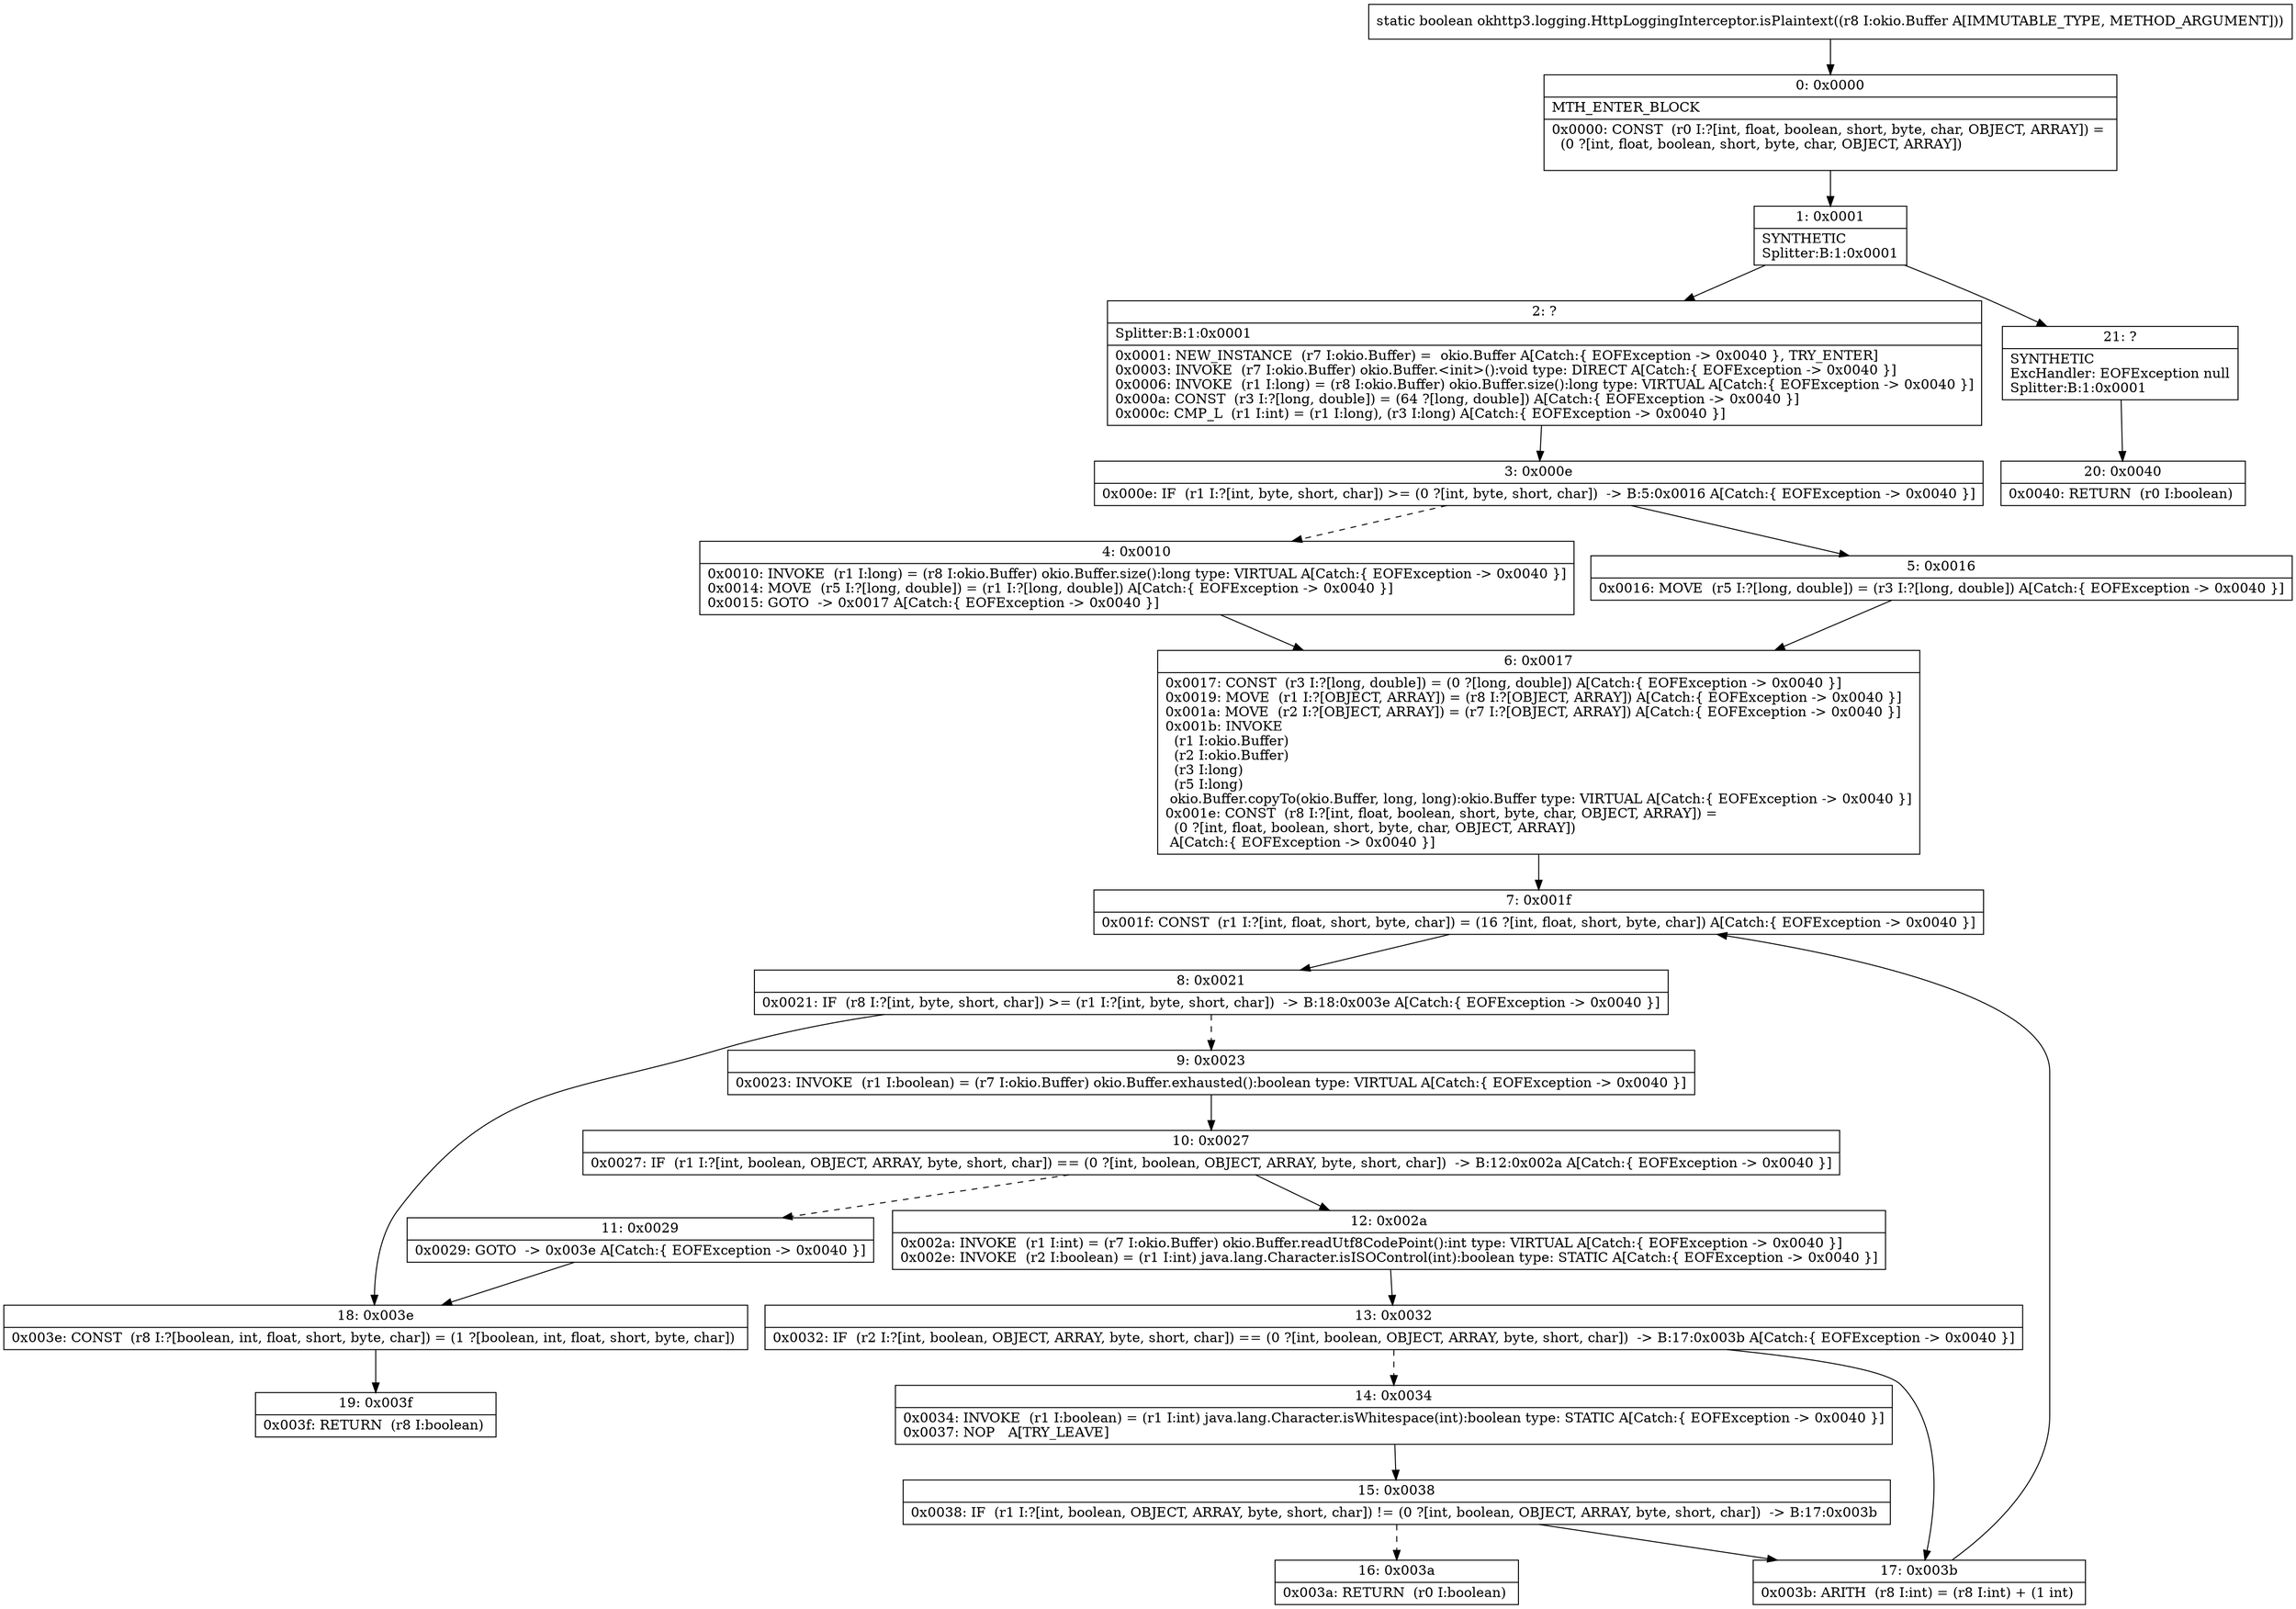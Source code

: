 digraph "CFG forokhttp3.logging.HttpLoggingInterceptor.isPlaintext(Lokio\/Buffer;)Z" {
Node_0 [shape=record,label="{0\:\ 0x0000|MTH_ENTER_BLOCK\l|0x0000: CONST  (r0 I:?[int, float, boolean, short, byte, char, OBJECT, ARRAY]) = \l  (0 ?[int, float, boolean, short, byte, char, OBJECT, ARRAY])\l \l}"];
Node_1 [shape=record,label="{1\:\ 0x0001|SYNTHETIC\lSplitter:B:1:0x0001\l}"];
Node_2 [shape=record,label="{2\:\ ?|Splitter:B:1:0x0001\l|0x0001: NEW_INSTANCE  (r7 I:okio.Buffer) =  okio.Buffer A[Catch:\{ EOFException \-\> 0x0040 \}, TRY_ENTER]\l0x0003: INVOKE  (r7 I:okio.Buffer) okio.Buffer.\<init\>():void type: DIRECT A[Catch:\{ EOFException \-\> 0x0040 \}]\l0x0006: INVOKE  (r1 I:long) = (r8 I:okio.Buffer) okio.Buffer.size():long type: VIRTUAL A[Catch:\{ EOFException \-\> 0x0040 \}]\l0x000a: CONST  (r3 I:?[long, double]) = (64 ?[long, double]) A[Catch:\{ EOFException \-\> 0x0040 \}]\l0x000c: CMP_L  (r1 I:int) = (r1 I:long), (r3 I:long) A[Catch:\{ EOFException \-\> 0x0040 \}]\l}"];
Node_3 [shape=record,label="{3\:\ 0x000e|0x000e: IF  (r1 I:?[int, byte, short, char]) \>= (0 ?[int, byte, short, char])  \-\> B:5:0x0016 A[Catch:\{ EOFException \-\> 0x0040 \}]\l}"];
Node_4 [shape=record,label="{4\:\ 0x0010|0x0010: INVOKE  (r1 I:long) = (r8 I:okio.Buffer) okio.Buffer.size():long type: VIRTUAL A[Catch:\{ EOFException \-\> 0x0040 \}]\l0x0014: MOVE  (r5 I:?[long, double]) = (r1 I:?[long, double]) A[Catch:\{ EOFException \-\> 0x0040 \}]\l0x0015: GOTO  \-\> 0x0017 A[Catch:\{ EOFException \-\> 0x0040 \}]\l}"];
Node_5 [shape=record,label="{5\:\ 0x0016|0x0016: MOVE  (r5 I:?[long, double]) = (r3 I:?[long, double]) A[Catch:\{ EOFException \-\> 0x0040 \}]\l}"];
Node_6 [shape=record,label="{6\:\ 0x0017|0x0017: CONST  (r3 I:?[long, double]) = (0 ?[long, double]) A[Catch:\{ EOFException \-\> 0x0040 \}]\l0x0019: MOVE  (r1 I:?[OBJECT, ARRAY]) = (r8 I:?[OBJECT, ARRAY]) A[Catch:\{ EOFException \-\> 0x0040 \}]\l0x001a: MOVE  (r2 I:?[OBJECT, ARRAY]) = (r7 I:?[OBJECT, ARRAY]) A[Catch:\{ EOFException \-\> 0x0040 \}]\l0x001b: INVOKE  \l  (r1 I:okio.Buffer)\l  (r2 I:okio.Buffer)\l  (r3 I:long)\l  (r5 I:long)\l okio.Buffer.copyTo(okio.Buffer, long, long):okio.Buffer type: VIRTUAL A[Catch:\{ EOFException \-\> 0x0040 \}]\l0x001e: CONST  (r8 I:?[int, float, boolean, short, byte, char, OBJECT, ARRAY]) = \l  (0 ?[int, float, boolean, short, byte, char, OBJECT, ARRAY])\l A[Catch:\{ EOFException \-\> 0x0040 \}]\l}"];
Node_7 [shape=record,label="{7\:\ 0x001f|0x001f: CONST  (r1 I:?[int, float, short, byte, char]) = (16 ?[int, float, short, byte, char]) A[Catch:\{ EOFException \-\> 0x0040 \}]\l}"];
Node_8 [shape=record,label="{8\:\ 0x0021|0x0021: IF  (r8 I:?[int, byte, short, char]) \>= (r1 I:?[int, byte, short, char])  \-\> B:18:0x003e A[Catch:\{ EOFException \-\> 0x0040 \}]\l}"];
Node_9 [shape=record,label="{9\:\ 0x0023|0x0023: INVOKE  (r1 I:boolean) = (r7 I:okio.Buffer) okio.Buffer.exhausted():boolean type: VIRTUAL A[Catch:\{ EOFException \-\> 0x0040 \}]\l}"];
Node_10 [shape=record,label="{10\:\ 0x0027|0x0027: IF  (r1 I:?[int, boolean, OBJECT, ARRAY, byte, short, char]) == (0 ?[int, boolean, OBJECT, ARRAY, byte, short, char])  \-\> B:12:0x002a A[Catch:\{ EOFException \-\> 0x0040 \}]\l}"];
Node_11 [shape=record,label="{11\:\ 0x0029|0x0029: GOTO  \-\> 0x003e A[Catch:\{ EOFException \-\> 0x0040 \}]\l}"];
Node_12 [shape=record,label="{12\:\ 0x002a|0x002a: INVOKE  (r1 I:int) = (r7 I:okio.Buffer) okio.Buffer.readUtf8CodePoint():int type: VIRTUAL A[Catch:\{ EOFException \-\> 0x0040 \}]\l0x002e: INVOKE  (r2 I:boolean) = (r1 I:int) java.lang.Character.isISOControl(int):boolean type: STATIC A[Catch:\{ EOFException \-\> 0x0040 \}]\l}"];
Node_13 [shape=record,label="{13\:\ 0x0032|0x0032: IF  (r2 I:?[int, boolean, OBJECT, ARRAY, byte, short, char]) == (0 ?[int, boolean, OBJECT, ARRAY, byte, short, char])  \-\> B:17:0x003b A[Catch:\{ EOFException \-\> 0x0040 \}]\l}"];
Node_14 [shape=record,label="{14\:\ 0x0034|0x0034: INVOKE  (r1 I:boolean) = (r1 I:int) java.lang.Character.isWhitespace(int):boolean type: STATIC A[Catch:\{ EOFException \-\> 0x0040 \}]\l0x0037: NOP   A[TRY_LEAVE]\l}"];
Node_15 [shape=record,label="{15\:\ 0x0038|0x0038: IF  (r1 I:?[int, boolean, OBJECT, ARRAY, byte, short, char]) != (0 ?[int, boolean, OBJECT, ARRAY, byte, short, char])  \-\> B:17:0x003b \l}"];
Node_16 [shape=record,label="{16\:\ 0x003a|0x003a: RETURN  (r0 I:boolean) \l}"];
Node_17 [shape=record,label="{17\:\ 0x003b|0x003b: ARITH  (r8 I:int) = (r8 I:int) + (1 int) \l}"];
Node_18 [shape=record,label="{18\:\ 0x003e|0x003e: CONST  (r8 I:?[boolean, int, float, short, byte, char]) = (1 ?[boolean, int, float, short, byte, char]) \l}"];
Node_19 [shape=record,label="{19\:\ 0x003f|0x003f: RETURN  (r8 I:boolean) \l}"];
Node_20 [shape=record,label="{20\:\ 0x0040|0x0040: RETURN  (r0 I:boolean) \l}"];
Node_21 [shape=record,label="{21\:\ ?|SYNTHETIC\lExcHandler: EOFException null\lSplitter:B:1:0x0001\l}"];
MethodNode[shape=record,label="{static boolean okhttp3.logging.HttpLoggingInterceptor.isPlaintext((r8 I:okio.Buffer A[IMMUTABLE_TYPE, METHOD_ARGUMENT])) }"];
MethodNode -> Node_0;
Node_0 -> Node_1;
Node_1 -> Node_2;
Node_1 -> Node_21;
Node_2 -> Node_3;
Node_3 -> Node_4[style=dashed];
Node_3 -> Node_5;
Node_4 -> Node_6;
Node_5 -> Node_6;
Node_6 -> Node_7;
Node_7 -> Node_8;
Node_8 -> Node_9[style=dashed];
Node_8 -> Node_18;
Node_9 -> Node_10;
Node_10 -> Node_11[style=dashed];
Node_10 -> Node_12;
Node_11 -> Node_18;
Node_12 -> Node_13;
Node_13 -> Node_14[style=dashed];
Node_13 -> Node_17;
Node_14 -> Node_15;
Node_15 -> Node_16[style=dashed];
Node_15 -> Node_17;
Node_17 -> Node_7;
Node_18 -> Node_19;
Node_21 -> Node_20;
}

